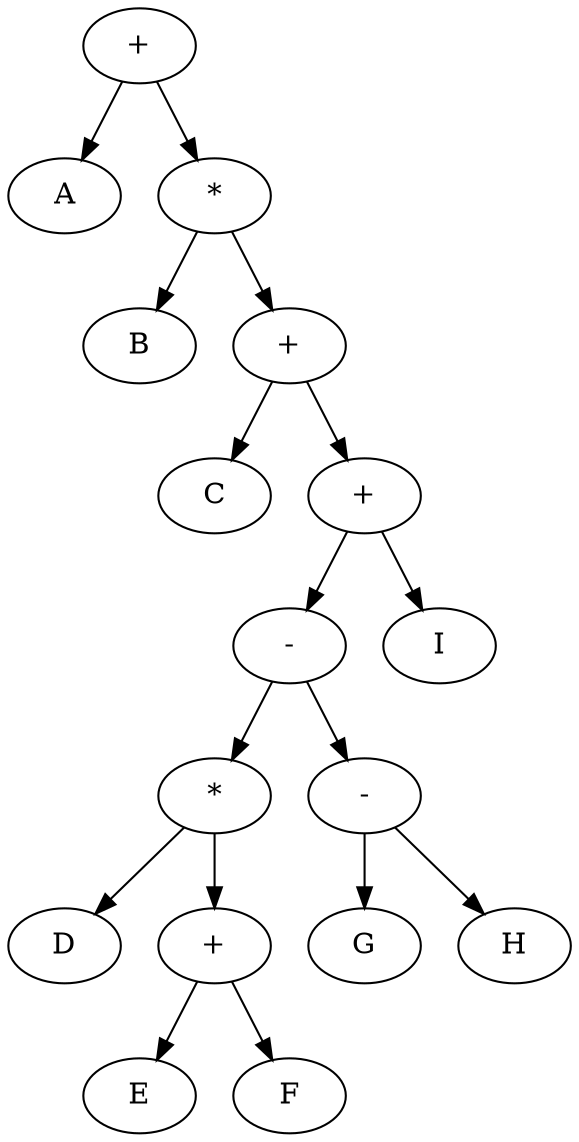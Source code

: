 digraph MyGraph {
"+_1" [label="+"];
"A" [label="A"];
"*_1" [label="*"];
"B" [label="B"];
"+_2" [label="+"];
"C" [label="C"];
"+_3" [label="+"];
"-_1" [label="-"];
"*_2" [label="*"];
"D" [label="D"];
"+_4" [label="+"];
"E" [label="E"];
"F" [label="F"];
"-_2" [label="-"];
"G" [label="G"];
"H" [label="H"];
"I" [label="I"];
"+_1" -> "A";
"+_1" -> "*_1";
"*_1" -> "B";
"*_1" -> "+_2";
"+_2" -> "C";
"+_2" -> "+_3";
"+_3" -> "-_1";
"+_3" -> "I";
"-_1" -> "*_2";
"-_1" -> "-_2";
"*_2" -> "D";
"*_2" -> "+_4";
"+_4" -> "E";
"+_4" -> "F";
"-_2" -> "G";
"-_2" -> "H";
}
